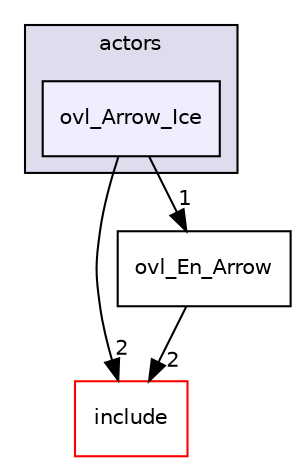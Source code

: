 digraph "src/overlays/actors/ovl_Arrow_Ice" {
  compound=true
  node [ fontsize="10", fontname="Helvetica"];
  edge [ labelfontsize="10", labelfontname="Helvetica"];
  subgraph clusterdir_e93473484be31ce7bcb356bd643a22f8 {
    graph [ bgcolor="#ddddee", pencolor="black", label="actors" fontname="Helvetica", fontsize="10", URL="dir_e93473484be31ce7bcb356bd643a22f8.html"]
  dir_91314bf9d9fac87b125029861ee37ba8 [shape=box, label="ovl_Arrow_Ice", style="filled", fillcolor="#eeeeff", pencolor="black", URL="dir_91314bf9d9fac87b125029861ee37ba8.html"];
  }
  dir_d44c64559bbebec7f509842c48db8b23 [shape=box label="include" fillcolor="white" style="filled" color="red" URL="dir_d44c64559bbebec7f509842c48db8b23.html"];
  dir_542b84499cc62bd1192ca532e550e936 [shape=box label="ovl_En_Arrow" URL="dir_542b84499cc62bd1192ca532e550e936.html"];
  dir_91314bf9d9fac87b125029861ee37ba8->dir_d44c64559bbebec7f509842c48db8b23 [headlabel="2", labeldistance=1.5 headhref="dir_000014_000000.html"];
  dir_91314bf9d9fac87b125029861ee37ba8->dir_542b84499cc62bd1192ca532e550e936 [headlabel="1", labeldistance=1.5 headhref="dir_000014_000182.html"];
  dir_542b84499cc62bd1192ca532e550e936->dir_d44c64559bbebec7f509842c48db8b23 [headlabel="2", labeldistance=1.5 headhref="dir_000182_000000.html"];
}
